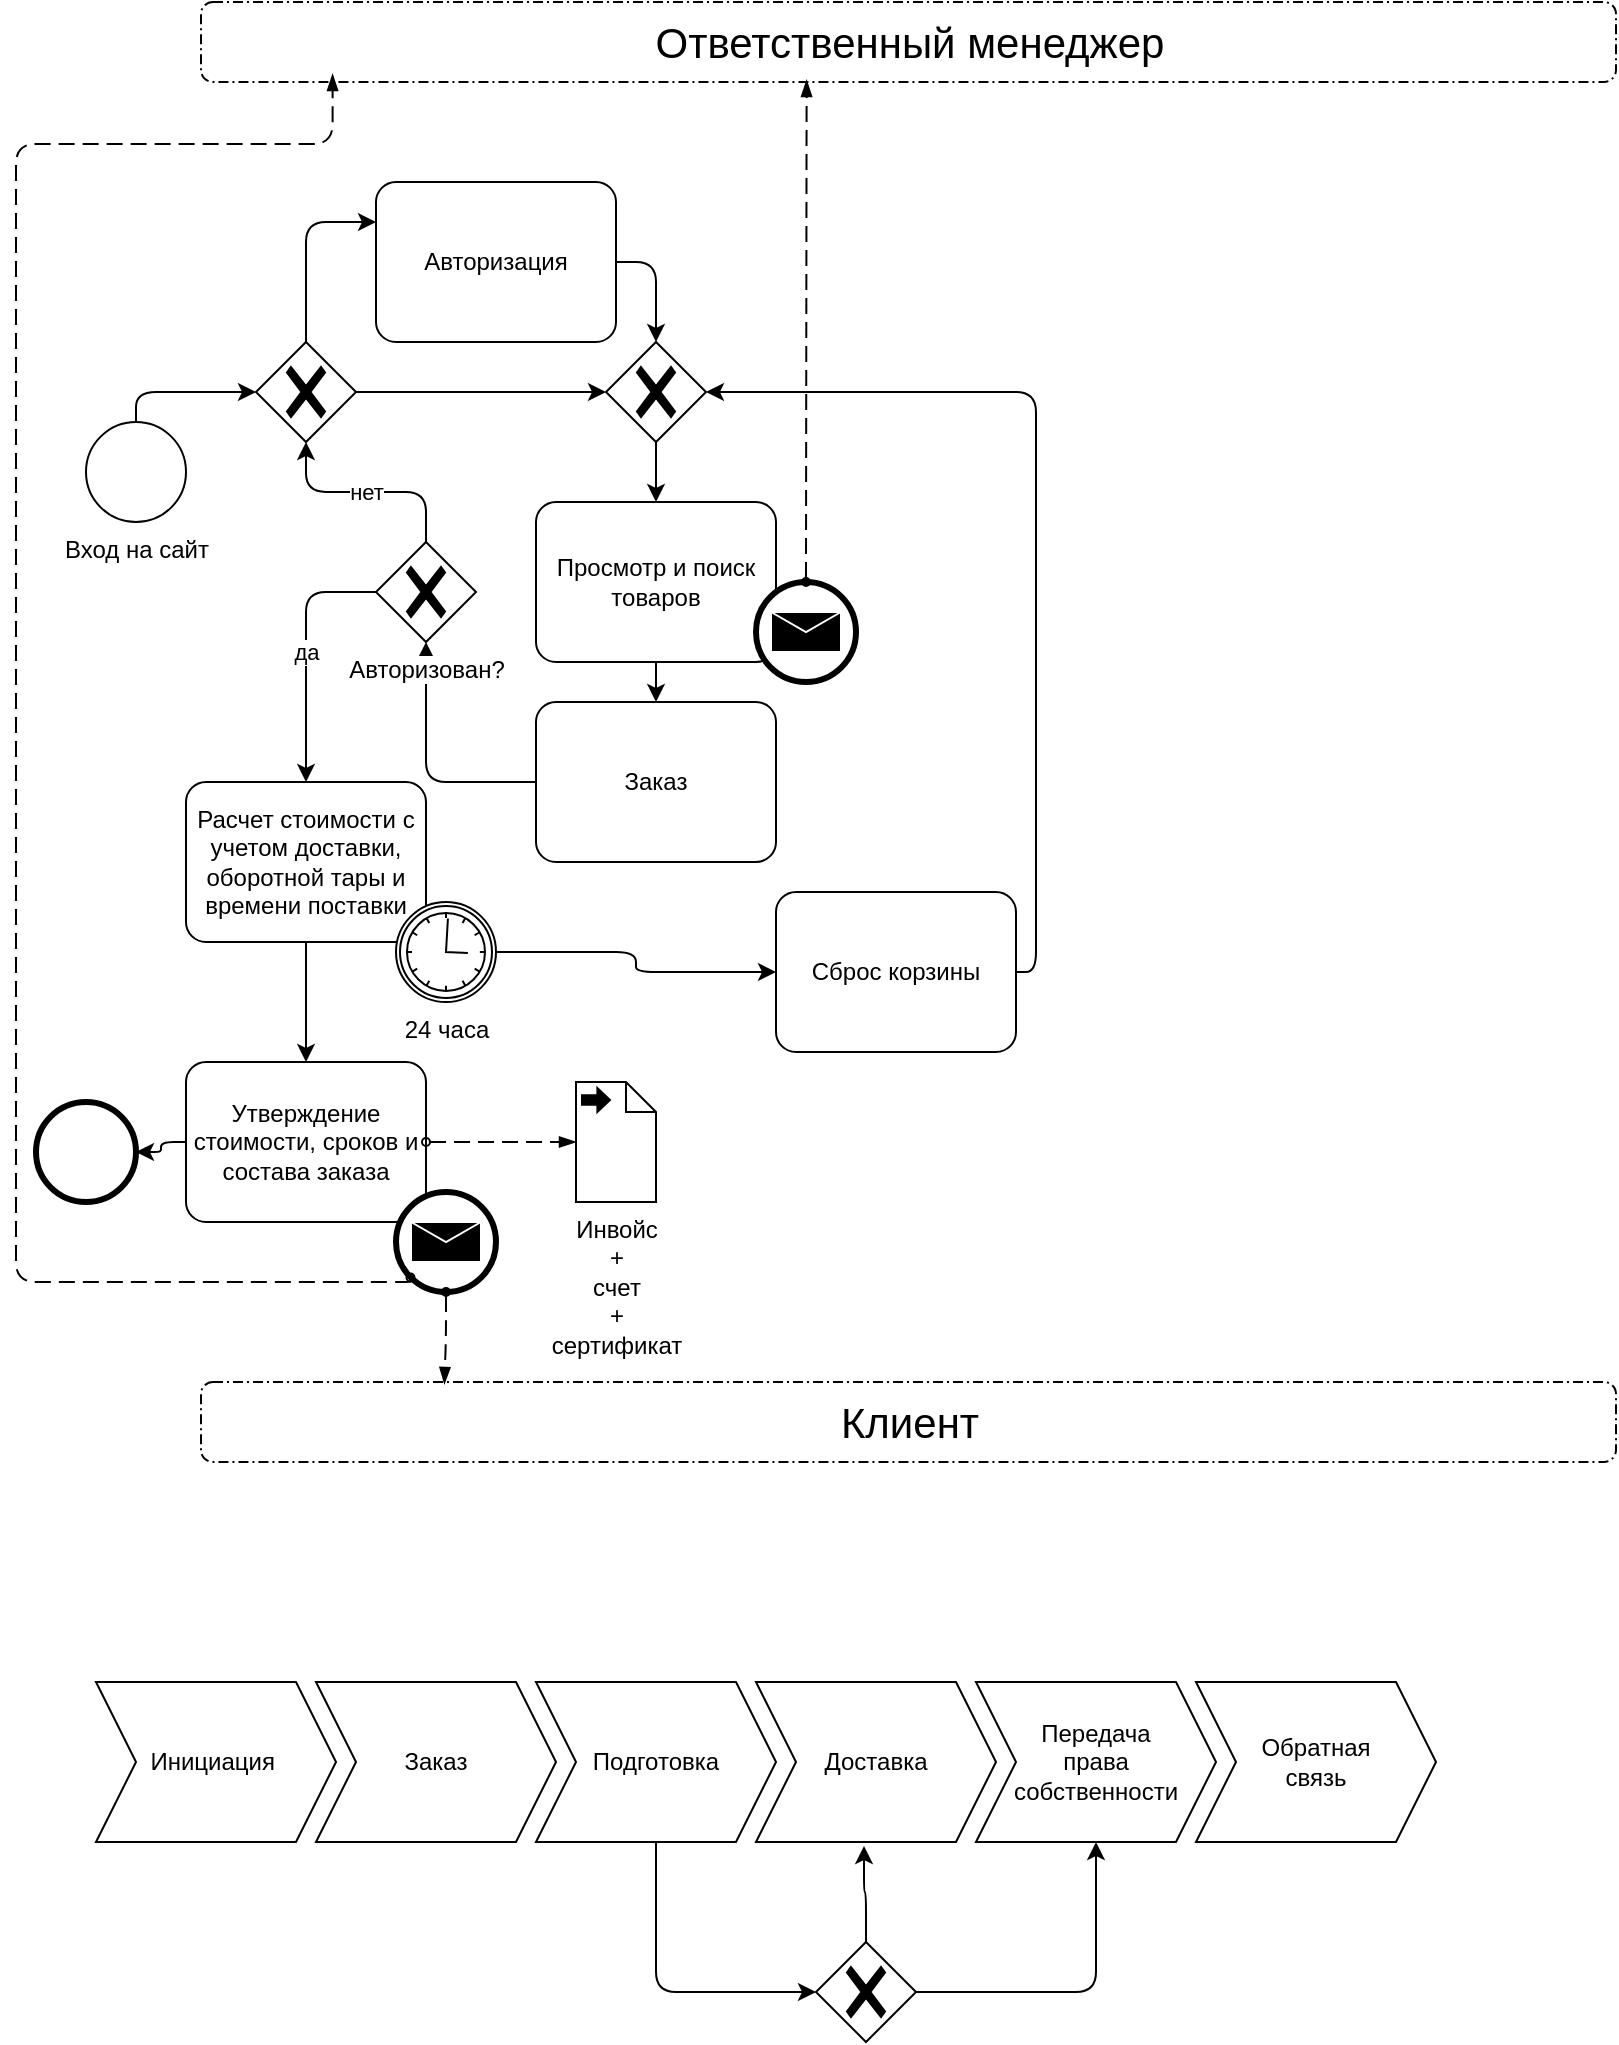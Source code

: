 <mxfile>
    <diagram id="julnkXLNfVQfhEehdrbs" name="Workflow">
        <mxGraphModel dx="1423" dy="529" grid="1" gridSize="10" guides="1" tooltips="1" connect="1" arrows="1" fold="1" page="1" pageScale="1" pageWidth="850" pageHeight="1100" math="0" shadow="0">
            <root>
                <mxCell id="0"/>
                <mxCell id="1" parent="0"/>
                <mxCell id="5" style="edgeStyle=orthogonalEdgeStyle;html=1;exitX=0.5;exitY=0;exitDx=0;exitDy=0;entryX=0;entryY=0.5;entryDx=0;entryDy=0;entryPerimeter=0;exitPerimeter=0;" parent="1" source="54" target="24" edge="1">
                    <mxGeometry relative="1" as="geometry">
                        <mxPoint x="40" y="220" as="sourcePoint"/>
                        <mxPoint x="190" y="100" as="targetPoint"/>
                    </mxGeometry>
                </mxCell>
                <mxCell id="7" value="Авторизация" style="points=[[0.25,0,0],[0.5,0,0],[0.75,0,0],[1,0.25,0],[1,0.5,0],[1,0.75,0],[0.75,1,0],[0.5,1,0],[0.25,1,0],[0,0.75,0],[0,0.5,0],[0,0.25,0]];shape=mxgraph.bpmn.task;whiteSpace=wrap;rectStyle=rounded;size=10;html=1;container=1;expand=0;collapsible=0;taskMarker=abstract;" parent="1" vertex="1">
                    <mxGeometry x="140" y="100" width="120" height="80" as="geometry"/>
                </mxCell>
                <mxCell id="18" style="edgeStyle=orthogonalEdgeStyle;html=1;exitX=0.5;exitY=1;exitDx=0;exitDy=0;exitPerimeter=0;" parent="1" source="10" target="13" edge="1">
                    <mxGeometry relative="1" as="geometry"/>
                </mxCell>
                <mxCell id="10" value="Просмотр и поиск товаров" style="points=[[0.25,0,0],[0.5,0,0],[0.75,0,0],[1,0.25,0],[1,0.5,0],[1,0.75,0],[0.75,1,0],[0.5,1,0],[0.25,1,0],[0,0.75,0],[0,0.5,0],[0,0.25,0]];shape=mxgraph.bpmn.task;whiteSpace=wrap;rectStyle=rounded;size=10;html=1;container=1;expand=0;collapsible=0;taskMarker=abstract;" parent="1" vertex="1">
                    <mxGeometry x="220" y="260" width="120" height="80" as="geometry"/>
                </mxCell>
                <mxCell id="32" style="edgeStyle=orthogonalEdgeStyle;html=1;exitX=0;exitY=0.5;exitDx=0;exitDy=0;exitPerimeter=0;" parent="1" source="13" target="30" edge="1">
                    <mxGeometry relative="1" as="geometry"/>
                </mxCell>
                <mxCell id="13" value="Заказ" style="points=[[0.25,0,0],[0.5,0,0],[0.75,0,0],[1,0.25,0],[1,0.5,0],[1,0.75,0],[0.75,1,0],[0.5,1,0],[0.25,1,0],[0,0.75,0],[0,0.5,0],[0,0.25,0]];shape=mxgraph.bpmn.task;whiteSpace=wrap;rectStyle=rounded;size=10;html=1;container=1;expand=0;collapsible=0;taskMarker=abstract;" parent="1" vertex="1">
                    <mxGeometry x="220" y="360" width="120" height="80" as="geometry"/>
                </mxCell>
                <mxCell id="37" style="edgeStyle=orthogonalEdgeStyle;html=1;exitX=0.5;exitY=1;exitDx=0;exitDy=0;exitPerimeter=0;" parent="1" source="22" target="35" edge="1">
                    <mxGeometry relative="1" as="geometry"/>
                </mxCell>
                <mxCell id="24" value="" style="points=[[0.25,0.25,0],[0.5,0,0],[0.75,0.25,0],[1,0.5,0],[0.75,0.75,0],[0.5,1,0],[0.25,0.75,0],[0,0.5,0]];shape=mxgraph.bpmn.gateway2;html=1;verticalLabelPosition=bottom;labelBackgroundColor=#ffffff;verticalAlign=top;align=center;perimeter=rhombusPerimeter;outlineConnect=0;outline=none;symbol=none;gwType=exclusive;" parent="1" vertex="1">
                    <mxGeometry x="80" y="180" width="50" height="50" as="geometry"/>
                </mxCell>
                <mxCell id="26" value="" style="edgeStyle=orthogonalEdgeStyle;html=1;" parent="1" source="24" target="25" edge="1">
                    <mxGeometry relative="1" as="geometry">
                        <mxPoint x="255" y="100" as="sourcePoint"/>
                        <mxPoint x="360" y="130" as="targetPoint"/>
                    </mxGeometry>
                </mxCell>
                <mxCell id="29" style="edgeStyle=orthogonalEdgeStyle;html=1;exitX=0.5;exitY=1;exitDx=0;exitDy=0;exitPerimeter=0;" parent="1" source="25" target="10" edge="1">
                    <mxGeometry relative="1" as="geometry"/>
                </mxCell>
                <mxCell id="25" value="" style="points=[[0.25,0.25,0],[0.5,0,0],[0.75,0.25,0],[1,0.5,0],[0.75,0.75,0],[0.5,1,0],[0.25,0.75,0],[0,0.5,0]];shape=mxgraph.bpmn.gateway2;html=1;verticalLabelPosition=bottom;labelBackgroundColor=#ffffff;verticalAlign=top;align=center;perimeter=rhombusPerimeter;outlineConnect=0;outline=none;symbol=none;gwType=exclusive;" parent="1" vertex="1">
                    <mxGeometry x="255" y="180" width="50" height="50" as="geometry"/>
                </mxCell>
                <mxCell id="27" style="edgeStyle=orthogonalEdgeStyle;html=1;exitX=0.5;exitY=0;exitDx=0;exitDy=0;exitPerimeter=0;entryX=0;entryY=0.25;entryDx=0;entryDy=0;entryPerimeter=0;" parent="1" source="24" target="7" edge="1">
                    <mxGeometry relative="1" as="geometry"/>
                </mxCell>
                <mxCell id="28" style="edgeStyle=orthogonalEdgeStyle;html=1;exitX=1;exitY=0.5;exitDx=0;exitDy=0;exitPerimeter=0;entryX=0.5;entryY=0;entryDx=0;entryDy=0;entryPerimeter=0;" parent="1" source="7" target="25" edge="1">
                    <mxGeometry relative="1" as="geometry">
                        <Array as="points">
                            <mxPoint x="280" y="140"/>
                        </Array>
                    </mxGeometry>
                </mxCell>
                <mxCell id="33" value="да" style="edgeStyle=orthogonalEdgeStyle;html=1;exitX=0;exitY=0.5;exitDx=0;exitDy=0;exitPerimeter=0;" parent="1" source="30" target="22" edge="1">
                    <mxGeometry relative="1" as="geometry"/>
                </mxCell>
                <mxCell id="30" value="Авторизован?" style="points=[[0.25,0.25,0],[0.5,0,0],[0.75,0.25,0],[1,0.5,0],[0.75,0.75,0],[0.5,1,0],[0.25,0.75,0],[0,0.5,0]];shape=mxgraph.bpmn.gateway2;html=1;verticalLabelPosition=bottom;labelBackgroundColor=#ffffff;verticalAlign=top;align=center;perimeter=rhombusPerimeter;outlineConnect=0;outline=none;symbol=none;gwType=exclusive;" parent="1" vertex="1">
                    <mxGeometry x="140" y="280" width="50" height="50" as="geometry"/>
                </mxCell>
                <mxCell id="31" value="нет" style="edgeStyle=orthogonalEdgeStyle;html=1;exitX=0.5;exitY=0;exitDx=0;exitDy=0;exitPerimeter=0;entryX=0.5;entryY=1;entryDx=0;entryDy=0;entryPerimeter=0;" parent="1" source="30" target="24" edge="1">
                    <mxGeometry relative="1" as="geometry"/>
                </mxCell>
                <mxCell id="38" value="Сброс корзины" style="points=[[0.25,0,0],[0.5,0,0],[0.75,0,0],[1,0.25,0],[1,0.5,0],[1,0.75,0],[0.75,1,0],[0.5,1,0],[0.25,1,0],[0,0.75,0],[0,0.5,0],[0,0.25,0]];shape=mxgraph.bpmn.task;whiteSpace=wrap;rectStyle=rounded;size=10;html=1;container=1;expand=0;collapsible=0;taskMarker=abstract;" parent="1" vertex="1">
                    <mxGeometry x="340" y="455" width="120" height="80" as="geometry"/>
                </mxCell>
                <mxCell id="41" value="" style="group" parent="1" vertex="1" connectable="0">
                    <mxGeometry x="45" y="540" width="155" height="115" as="geometry"/>
                </mxCell>
                <mxCell id="35" value="Утверждение стоимости, сроков и состава заказа" style="points=[[0.25,0,0],[0.5,0,0],[0.75,0,0],[1,0.25,0],[1,0.5,0],[1,0.75,0],[0.75,1,0],[0.5,1,0],[0.25,1,0],[0,0.75,0],[0,0.5,0],[0,0.25,0]];shape=mxgraph.bpmn.task;whiteSpace=wrap;rectStyle=rounded;size=10;html=1;container=1;expand=0;collapsible=0;taskMarker=abstract;" parent="41" vertex="1">
                    <mxGeometry width="120" height="80" as="geometry"/>
                </mxCell>
                <mxCell id="34" value="" style="points=[[0.145,0.145,0],[0.5,0,0],[0.855,0.145,0],[1,0.5,0],[0.855,0.855,0],[0.5,1,0],[0.145,0.855,0],[0,0.5,0]];shape=mxgraph.bpmn.event;html=1;verticalLabelPosition=bottom;labelBackgroundColor=#ffffff;verticalAlign=top;align=center;perimeter=ellipsePerimeter;outlineConnect=0;aspect=fixed;outline=end;symbol=message;" parent="41" vertex="1">
                    <mxGeometry x="105" y="65" width="50" height="50" as="geometry"/>
                </mxCell>
                <mxCell id="42" value="" style="group" parent="1" vertex="1" connectable="0">
                    <mxGeometry x="45" y="400" width="155" height="110" as="geometry"/>
                </mxCell>
                <mxCell id="22" value="Расчет стоимости с учетом доставки, оборотной тары и времени поставки" style="points=[[0.25,0,0],[0.5,0,0],[0.75,0,0],[1,0.25,0],[1,0.5,0],[1,0.75,0],[0.75,1,0],[0.5,1,0],[0.25,1,0],[0,0.75,0],[0,0.5,0],[0,0.25,0]];shape=mxgraph.bpmn.task;whiteSpace=wrap;rectStyle=rounded;size=10;html=1;container=1;expand=0;collapsible=0;taskMarker=abstract;" parent="42" vertex="1">
                    <mxGeometry width="120" height="80" as="geometry"/>
                </mxCell>
                <mxCell id="36" value="24 часа" style="points=[[0.145,0.145,0],[0.5,0,0],[0.855,0.145,0],[1,0.5,0],[0.855,0.855,0],[0.5,1,0],[0.145,0.855,0],[0,0.5,0]];shape=mxgraph.bpmn.event;html=1;verticalLabelPosition=bottom;labelBackgroundColor=#ffffff;verticalAlign=top;align=center;perimeter=ellipsePerimeter;outlineConnect=0;aspect=fixed;outline=catching;symbol=timer;" parent="42" vertex="1">
                    <mxGeometry x="105" y="60" width="50" height="50" as="geometry"/>
                </mxCell>
                <mxCell id="44" value="Инвойс&lt;br&gt;+&lt;br&gt;счет&lt;br&gt;+&lt;br&gt;сертификат" style="shape=mxgraph.bpmn.data;labelPosition=center;verticalLabelPosition=bottom;align=center;verticalAlign=top;size=15;html=1;bpmnTransferType=output;" parent="1" vertex="1">
                    <mxGeometry x="240" y="550" width="40" height="60" as="geometry"/>
                </mxCell>
                <mxCell id="45" value="Клиент" style="points=[[0.25,0,0],[0.5,0,0],[0.75,0,0],[1,0.25,0],[1,0.5,0],[1,0.75,0],[0.75,1,0],[0.5,1,0],[0.25,1,0],[0,0.75,0],[0,0.5,0],[0,0.25,0]];rounded=1;dashed=1;dashPattern=5 2 1 2;labelPosition=center;verticalLabelPosition=middle;align=center;verticalAlign=middle;fontSize=21;html=1;whiteSpace=wrap;" parent="1" vertex="1">
                    <mxGeometry x="52.5" y="700" width="707.5" height="40" as="geometry"/>
                </mxCell>
                <mxCell id="46" value="" style="dashed=1;dashPattern=8 4;endArrow=blockThin;endFill=1;startArrow=oval;startFill=0;endSize=6;startSize=4;html=1;exitX=1;exitY=0.5;exitDx=0;exitDy=0;exitPerimeter=0;entryX=0;entryY=0.5;entryDx=0;entryDy=0;entryPerimeter=0;" parent="1" source="35" target="44" edge="1">
                    <mxGeometry width="160" relative="1" as="geometry">
                        <mxPoint x="340" y="400" as="sourcePoint"/>
                        <mxPoint x="500" y="400" as="targetPoint"/>
                    </mxGeometry>
                </mxCell>
                <mxCell id="40" value="" style="dashed=1;dashPattern=8 4;endArrow=blockThin;endFill=1;startArrow=oval;startFill=0;endSize=6;startSize=4;html=1;exitX=0.5;exitY=1;exitDx=0;exitDy=0;exitPerimeter=0;edgeStyle=orthogonalEdgeStyle;entryX=0.172;entryY=0.025;entryDx=0;entryDy=0;entryPerimeter=0;" parent="1" source="34" target="45" edge="1">
                    <mxGeometry width="160" relative="1" as="geometry">
                        <mxPoint x="340" y="400" as="sourcePoint"/>
                        <mxPoint x="210" y="670" as="targetPoint"/>
                    </mxGeometry>
                </mxCell>
                <mxCell id="47" value="Ответственный менеджер" style="points=[[0.25,0,0],[0.5,0,0],[0.75,0,0],[1,0.25,0],[1,0.5,0],[1,0.75,0],[0.75,1,0],[0.5,1,0],[0.25,1,0],[0,0.75,0],[0,0.5,0],[0,0.25,0]];rounded=1;dashed=1;dashPattern=5 2 1 2;labelPosition=center;verticalLabelPosition=middle;align=center;verticalAlign=middle;fontSize=21;html=1;whiteSpace=wrap;" parent="1" vertex="1">
                    <mxGeometry x="52.5" y="10" width="707.5" height="40" as="geometry"/>
                </mxCell>
                <mxCell id="48" value="" style="dashed=1;dashPattern=8 4;endArrow=blockThin;endFill=1;startArrow=oval;startFill=0;endSize=6;startSize=4;html=1;exitX=0.145;exitY=0.855;exitDx=0;exitDy=0;exitPerimeter=0;entryX=0.093;entryY=0.9;entryDx=0;entryDy=0;entryPerimeter=0;edgeStyle=orthogonalEdgeStyle;" parent="1" source="34" target="47" edge="1">
                    <mxGeometry width="160" relative="1" as="geometry">
                        <mxPoint x="340" y="400" as="sourcePoint"/>
                        <mxPoint x="500" y="400" as="targetPoint"/>
                        <Array as="points">
                            <mxPoint x="157" y="650"/>
                            <mxPoint x="-40" y="650"/>
                            <mxPoint x="-40" y="81"/>
                            <mxPoint x="118" y="81"/>
                        </Array>
                    </mxGeometry>
                </mxCell>
                <mxCell id="49" style="edgeStyle=orthogonalEdgeStyle;html=1;exitX=1;exitY=0.5;exitDx=0;exitDy=0;exitPerimeter=0;" parent="1" source="36" target="38" edge="1">
                    <mxGeometry relative="1" as="geometry"/>
                </mxCell>
                <mxCell id="51" style="edgeStyle=orthogonalEdgeStyle;html=1;exitX=1;exitY=0.5;exitDx=0;exitDy=0;exitPerimeter=0;entryX=1;entryY=0.5;entryDx=0;entryDy=0;entryPerimeter=0;" parent="1" source="38" target="25" edge="1">
                    <mxGeometry relative="1" as="geometry"/>
                </mxCell>
                <mxCell id="52" value="" style="points=[[0.145,0.145,0],[0.5,0,0],[0.855,0.145,0],[1,0.5,0],[0.855,0.855,0],[0.5,1,0],[0.145,0.855,0],[0,0.5,0]];shape=mxgraph.bpmn.event;html=1;verticalLabelPosition=bottom;labelBackgroundColor=#ffffff;verticalAlign=top;align=center;perimeter=ellipsePerimeter;outlineConnect=0;aspect=fixed;outline=end;symbol=message;" parent="1" vertex="1">
                    <mxGeometry x="330" y="300" width="50" height="50" as="geometry"/>
                </mxCell>
                <mxCell id="53" value="" style="dashed=1;dashPattern=8 4;endArrow=blockThin;endFill=1;startArrow=oval;startFill=0;endSize=6;startSize=4;html=1;exitX=0.5;exitY=0;exitDx=0;exitDy=0;exitPerimeter=0;entryX=0.428;entryY=0.975;entryDx=0;entryDy=0;entryPerimeter=0;" parent="1" source="52" target="47" edge="1">
                    <mxGeometry width="160" relative="1" as="geometry">
                        <mxPoint x="340" y="400" as="sourcePoint"/>
                        <mxPoint x="500" y="400" as="targetPoint"/>
                    </mxGeometry>
                </mxCell>
                <mxCell id="54" value="Вход на сайт" style="points=[[0.145,0.145,0],[0.5,0,0],[0.855,0.145,0],[1,0.5,0],[0.855,0.855,0],[0.5,1,0],[0.145,0.855,0],[0,0.5,0]];shape=mxgraph.bpmn.event;html=1;verticalLabelPosition=bottom;labelBackgroundColor=#ffffff;verticalAlign=top;align=center;perimeter=ellipsePerimeter;outlineConnect=0;aspect=fixed;outline=standard;symbol=general;" parent="1" vertex="1">
                    <mxGeometry x="-5" y="220" width="50" height="50" as="geometry"/>
                </mxCell>
                <mxCell id="55" value="" style="points=[[0.145,0.145,0],[0.5,0,0],[0.855,0.145,0],[1,0.5,0],[0.855,0.855,0],[0.5,1,0],[0.145,0.855,0],[0,0.5,0]];shape=mxgraph.bpmn.event;html=1;verticalLabelPosition=bottom;labelBackgroundColor=#ffffff;verticalAlign=top;align=center;perimeter=ellipsePerimeter;outlineConnect=0;aspect=fixed;outline=end;symbol=terminate2;" parent="1" vertex="1">
                    <mxGeometry x="-30" y="560" width="50" height="50" as="geometry"/>
                </mxCell>
                <mxCell id="56" style="edgeStyle=orthogonalEdgeStyle;html=1;exitX=0;exitY=0.5;exitDx=0;exitDy=0;exitPerimeter=0;entryX=1;entryY=0.5;entryDx=0;entryDy=0;entryPerimeter=0;" parent="1" source="35" target="55" edge="1">
                    <mxGeometry relative="1" as="geometry"/>
                </mxCell>
                <mxCell id="57" value="Инициация&amp;nbsp;" style="shape=step;perimeter=stepPerimeter;whiteSpace=wrap;html=1;fixedSize=1;" parent="1" vertex="1">
                    <mxGeometry y="850" width="120" height="80" as="geometry"/>
                </mxCell>
                <mxCell id="58" value="Подготовка" style="shape=step;perimeter=stepPerimeter;whiteSpace=wrap;html=1;fixedSize=1;" parent="1" vertex="1">
                    <mxGeometry x="220" y="850" width="120" height="80" as="geometry"/>
                </mxCell>
                <mxCell id="59" value="Доставка" style="shape=step;perimeter=stepPerimeter;whiteSpace=wrap;html=1;fixedSize=1;" parent="1" vertex="1">
                    <mxGeometry x="330" y="850" width="120" height="80" as="geometry"/>
                </mxCell>
                <mxCell id="61" value="Передача&lt;br&gt;права&lt;br&gt;собственности" style="shape=step;perimeter=stepPerimeter;whiteSpace=wrap;html=1;fixedSize=1;" parent="1" vertex="1">
                    <mxGeometry x="440" y="850" width="120" height="80" as="geometry"/>
                </mxCell>
                <mxCell id="62" value="Обратная&lt;br&gt;связь" style="shape=step;perimeter=stepPerimeter;whiteSpace=wrap;html=1;fixedSize=1;" parent="1" vertex="1">
                    <mxGeometry x="550" y="850" width="120" height="80" as="geometry"/>
                </mxCell>
                <mxCell id="67" style="edgeStyle=orthogonalEdgeStyle;html=1;exitX=1;exitY=0.5;exitDx=0;exitDy=0;exitPerimeter=0;entryX=0.5;entryY=1;entryDx=0;entryDy=0;" parent="1" source="64" target="61" edge="1">
                    <mxGeometry relative="1" as="geometry"/>
                </mxCell>
                <mxCell id="64" value="" style="points=[[0.25,0.25,0],[0.5,0,0],[0.75,0.25,0],[1,0.5,0],[0.75,0.75,0],[0.5,1,0],[0.25,0.75,0],[0,0.5,0]];shape=mxgraph.bpmn.gateway2;html=1;verticalLabelPosition=bottom;labelBackgroundColor=#ffffff;verticalAlign=top;align=center;perimeter=rhombusPerimeter;outlineConnect=0;outline=none;symbol=none;gwType=exclusive;" parent="1" vertex="1">
                    <mxGeometry x="360" y="980" width="50" height="50" as="geometry"/>
                </mxCell>
                <mxCell id="65" style="edgeStyle=orthogonalEdgeStyle;html=1;exitX=0.5;exitY=1;exitDx=0;exitDy=0;entryX=0;entryY=0.5;entryDx=0;entryDy=0;entryPerimeter=0;" parent="1" source="58" target="64" edge="1">
                    <mxGeometry relative="1" as="geometry"/>
                </mxCell>
                <mxCell id="66" style="edgeStyle=orthogonalEdgeStyle;html=1;exitX=0.5;exitY=0;exitDx=0;exitDy=0;exitPerimeter=0;entryX=0.45;entryY=1.025;entryDx=0;entryDy=0;entryPerimeter=0;" parent="1" source="64" target="59" edge="1">
                    <mxGeometry relative="1" as="geometry"/>
                </mxCell>
                <mxCell id="68" value="Заказ" style="shape=step;perimeter=stepPerimeter;whiteSpace=wrap;html=1;fixedSize=1;" parent="1" vertex="1">
                    <mxGeometry x="110" y="850" width="120" height="80" as="geometry"/>
                </mxCell>
            </root>
        </mxGraphModel>
    </diagram>
    <diagram id="53X_0tdWGGpCoufV0ESE" name="Авторизация">
        <mxGraphModel dx="1692" dy="1766" grid="1" gridSize="10" guides="1" tooltips="1" connect="1" arrows="1" fold="1" page="1" pageScale="1" pageWidth="850" pageHeight="1100" math="0" shadow="0">
            <root>
                <mxCell id="0"/>
                <mxCell id="1" parent="0"/>
                <mxCell id="5mN78QiqUkOlibD-R0gr-20" style="edgeStyle=orthogonalEdgeStyle;html=1;exitX=1;exitY=0.5;exitDx=0;exitDy=0;exitPerimeter=0;" parent="1" source="5mN78QiqUkOlibD-R0gr-1" target="5mN78QiqUkOlibD-R0gr-2" edge="1">
                    <mxGeometry relative="1" as="geometry"/>
                </mxCell>
                <mxCell id="5mN78QiqUkOlibD-R0gr-1" value="" style="points=[[0.145,0.145,0],[0.5,0,0],[0.855,0.145,0],[1,0.5,0],[0.855,0.855,0],[0.5,1,0],[0.145,0.855,0],[0,0.5,0]];shape=mxgraph.bpmn.event;html=1;verticalLabelPosition=bottom;labelBackgroundColor=#ffffff;verticalAlign=top;align=center;perimeter=ellipsePerimeter;outlineConnect=0;aspect=fixed;outline=standard;symbol=general;" parent="1" vertex="1">
                    <mxGeometry x="10" y="130" width="50" height="50" as="geometry"/>
                </mxCell>
                <mxCell id="5mN78QiqUkOlibD-R0gr-21" style="edgeStyle=orthogonalEdgeStyle;html=1;exitX=1;exitY=0.5;exitDx=0;exitDy=0;exitPerimeter=0;entryX=0.5;entryY=0;entryDx=0;entryDy=0;entryPerimeter=0;" parent="1" source="5mN78QiqUkOlibD-R0gr-2" target="5mN78QiqUkOlibD-R0gr-3" edge="1">
                    <mxGeometry relative="1" as="geometry"/>
                </mxCell>
                <mxCell id="5mN78QiqUkOlibD-R0gr-2" value="Проверка куки на наличие логина и пароля" style="points=[[0.25,0,0],[0.5,0,0],[0.75,0,0],[1,0.25,0],[1,0.5,0],[1,0.75,0],[0.75,1,0],[0.5,1,0],[0.25,1,0],[0,0.75,0],[0,0.5,0],[0,0.25,0]];shape=mxgraph.bpmn.task;whiteSpace=wrap;rectStyle=rounded;size=10;html=1;container=1;expand=0;collapsible=0;taskMarker=abstract;" parent="1" vertex="1">
                    <mxGeometry x="90" y="115" width="120" height="80" as="geometry"/>
                </mxCell>
                <mxCell id="5mN78QiqUkOlibD-R0gr-8" value="да" style="edgeStyle=orthogonalEdgeStyle;html=1;exitX=0.5;exitY=1;exitDx=0;exitDy=0;exitPerimeter=0;" parent="1" source="5mN78QiqUkOlibD-R0gr-3" target="5mN78QiqUkOlibD-R0gr-28" edge="1">
                    <mxGeometry relative="1" as="geometry"/>
                </mxCell>
                <mxCell id="5mN78QiqUkOlibD-R0gr-3" value="Куки есть?" style="points=[[0.25,0.25,0],[0.5,0,0],[0.75,0.25,0],[1,0.5,0],[0.75,0.75,0],[0.5,1,0],[0.25,0.75,0],[0,0.5,0]];shape=mxgraph.bpmn.gateway2;html=1;verticalLabelPosition=bottom;labelBackgroundColor=#ffffff;verticalAlign=top;align=center;perimeter=rhombusPerimeter;outlineConnect=0;outline=none;symbol=none;gwType=exclusive;" parent="1" vertex="1">
                    <mxGeometry x="360" y="130" width="50" height="50" as="geometry"/>
                </mxCell>
                <mxCell id="5mN78QiqUkOlibD-R0gr-4" value="Вывести экран для ввода логина и пароля" style="points=[[0.25,0,0],[0.5,0,0],[0.75,0,0],[1,0.25,0],[1,0.5,0],[1,0.75,0],[0.75,1,0],[0.5,1,0],[0.25,1,0],[0,0.75,0],[0,0.5,0],[0,0.25,0]];shape=mxgraph.bpmn.task;whiteSpace=wrap;rectStyle=rounded;size=10;html=1;container=1;expand=0;collapsible=0;taskMarker=abstract;" parent="1" vertex="1">
                    <mxGeometry x="480" y="115" width="120" height="80" as="geometry"/>
                </mxCell>
                <mxCell id="5mN78QiqUkOlibD-R0gr-5" value="нет" style="edgeStyle=orthogonalEdgeStyle;html=1;exitX=1;exitY=0.5;exitDx=0;exitDy=0;exitPerimeter=0;entryX=0;entryY=0.5;entryDx=0;entryDy=0;entryPerimeter=0;" parent="1" source="5mN78QiqUkOlibD-R0gr-3" target="5mN78QiqUkOlibD-R0gr-4" edge="1">
                    <mxGeometry relative="1" as="geometry"/>
                </mxCell>
                <mxCell id="5mN78QiqUkOlibD-R0gr-7" value="Пробуем авторизовать с логином и паролем из куки" style="points=[[0.25,0,0],[0.5,0,0],[0.75,0,0],[1,0.25,0],[1,0.5,0],[1,0.75,0],[0.75,1,0],[0.5,1,0],[0.25,1,0],[0,0.75,0],[0,0.5,0],[0,0.25,0]];shape=mxgraph.bpmn.task;whiteSpace=wrap;rectStyle=rounded;size=10;html=1;container=1;expand=0;collapsible=0;taskMarker=abstract;" parent="1" vertex="1">
                    <mxGeometry x="325" y="240" width="120" height="80" as="geometry"/>
                </mxCell>
                <mxCell id="5mN78QiqUkOlibD-R0gr-13" value="нет" style="edgeStyle=orthogonalEdgeStyle;html=1;exitX=0.5;exitY=1;exitDx=0;exitDy=0;exitPerimeter=0;" parent="1" source="5mN78QiqUkOlibD-R0gr-9" target="5mN78QiqUkOlibD-R0gr-12" edge="1">
                    <mxGeometry relative="1" as="geometry"/>
                </mxCell>
                <mxCell id="5mN78QiqUkOlibD-R0gr-9" value="Авторизация удачна?" style="points=[[0.25,0.25,0],[0.5,0,0],[0.75,0.25,0],[1,0.5,0],[0.75,0.75,0],[0.5,1,0],[0.25,0.75,0],[0,0.5,0]];shape=mxgraph.bpmn.gateway2;html=1;verticalLabelPosition=bottom;labelBackgroundColor=#ffffff;verticalAlign=top;align=center;perimeter=rhombusPerimeter;outlineConnect=0;outline=none;symbol=none;gwType=exclusive;" parent="1" vertex="1">
                    <mxGeometry x="360" y="470" width="50" height="50" as="geometry"/>
                </mxCell>
                <mxCell id="5mN78QiqUkOlibD-R0gr-10" value="да" style="edgeStyle=orthogonalEdgeStyle;html=1;exitX=0.5;exitY=1;exitDx=0;exitDy=0;exitPerimeter=0;entryX=0.5;entryY=0;entryDx=0;entryDy=0;entryPerimeter=0;" parent="1" source="5mN78QiqUkOlibD-R0gr-14" target="5mN78QiqUkOlibD-R0gr-9" edge="1">
                    <mxGeometry relative="1" as="geometry"/>
                </mxCell>
                <mxCell id="5mN78QiqUkOlibD-R0gr-15" value="" style="edgeStyle=orthogonalEdgeStyle;html=1;exitX=0.5;exitY=1;exitDx=0;exitDy=0;exitPerimeter=0;entryX=0.5;entryY=0;entryDx=0;entryDy=0;entryPerimeter=0;" parent="1" source="5mN78QiqUkOlibD-R0gr-7" target="5mN78QiqUkOlibD-R0gr-14" edge="1">
                    <mxGeometry relative="1" as="geometry">
                        <mxPoint x="385" y="320" as="sourcePoint"/>
                        <mxPoint x="385" y="430" as="targetPoint"/>
                    </mxGeometry>
                </mxCell>
                <mxCell id="5mN78QiqUkOlibD-R0gr-14" value="Сервер доступен&lt;br&gt;и исправен?" style="points=[[0.25,0.25,0],[0.5,0,0],[0.75,0.25,0],[1,0.5,0],[0.75,0.75,0],[0.5,1,0],[0.25,0.75,0],[0,0.5,0]];shape=mxgraph.bpmn.gateway2;html=1;verticalLabelPosition=bottom;labelBackgroundColor=#ffffff;verticalAlign=top;align=center;perimeter=rhombusPerimeter;outlineConnect=0;outline=none;symbol=none;gwType=exclusive;" parent="1" vertex="1">
                    <mxGeometry x="360" y="340" width="50" height="50" as="geometry"/>
                </mxCell>
                <mxCell id="5mN78QiqUkOlibD-R0gr-16" value="" style="points=[[0.145,0.145,0],[0.5,0,0],[0.855,0.145,0],[1,0.5,0],[0.855,0.855,0],[0.5,1,0],[0.145,0.855,0],[0,0.5,0]];shape=mxgraph.bpmn.event;html=1;verticalLabelPosition=bottom;labelBackgroundColor=#ffffff;verticalAlign=top;align=center;perimeter=ellipsePerimeter;outlineConnect=0;aspect=fixed;outline=end;symbol=terminate2;" parent="1" vertex="1">
                    <mxGeometry x="700" y="485" width="50" height="50" as="geometry"/>
                </mxCell>
                <mxCell id="5mN78QiqUkOlibD-R0gr-17" value="" style="edgeStyle=orthogonalEdgeStyle;html=1;exitX=1;exitY=0.5;exitDx=0;exitDy=0;exitPerimeter=0;entryX=0;entryY=0.5;entryDx=0;entryDy=0;entryPerimeter=0;" parent="1" source="5mN78QiqUkOlibD-R0gr-30" target="5mN78QiqUkOlibD-R0gr-16" edge="1">
                    <mxGeometry relative="1" as="geometry"/>
                </mxCell>
                <mxCell id="5mN78QiqUkOlibD-R0gr-18" value="" style="points=[[0.145,0.145,0],[0.5,0,0],[0.855,0.145,0],[1,0.5,0],[0.855,0.855,0],[0.5,1,0],[0.145,0.855,0],[0,0.5,0]];shape=mxgraph.bpmn.event;html=1;verticalLabelPosition=bottom;labelBackgroundColor=#ffffff;verticalAlign=top;align=center;perimeter=ellipsePerimeter;outlineConnect=0;aspect=fixed;outline=end;symbol=terminate;" parent="1" vertex="1">
                    <mxGeometry x="470" y="340" width="50" height="50" as="geometry"/>
                </mxCell>
                <mxCell id="5mN78QiqUkOlibD-R0gr-19" value="нет" style="edgeStyle=orthogonalEdgeStyle;html=1;exitX=1;exitY=0.5;exitDx=0;exitDy=0;exitPerimeter=0;entryX=0;entryY=0.5;entryDx=0;entryDy=0;entryPerimeter=0;" parent="1" source="5mN78QiqUkOlibD-R0gr-14" target="5mN78QiqUkOlibD-R0gr-18" edge="1">
                    <mxGeometry relative="1" as="geometry"/>
                </mxCell>
                <mxCell id="5mN78QiqUkOlibD-R0gr-22" value="" style="points=[[0.25,0.25,0],[0.5,0,0],[0.75,0.25,0],[1,0.5,0],[0.75,0.75,0],[0.5,1,0],[0.25,0.75,0],[0,0.5,0]];shape=mxgraph.bpmn.gateway2;html=1;verticalLabelPosition=bottom;labelBackgroundColor=#ffffff;verticalAlign=top;align=center;perimeter=rhombusPerimeter;outlineConnect=0;outline=none;symbol=none;gwType=exclusive;" parent="1" vertex="1">
                    <mxGeometry x="635" y="130" width="50" height="50" as="geometry"/>
                </mxCell>
                <mxCell id="5mN78QiqUkOlibD-R0gr-23" style="edgeStyle=orthogonalEdgeStyle;html=1;exitX=1;exitY=0.5;exitDx=0;exitDy=0;exitPerimeter=0;entryX=0;entryY=0.5;entryDx=0;entryDy=0;entryPerimeter=0;" parent="1" source="5mN78QiqUkOlibD-R0gr-4" target="5mN78QiqUkOlibD-R0gr-22" edge="1">
                    <mxGeometry relative="1" as="geometry"/>
                </mxCell>
                <mxCell id="5mN78QiqUkOlibD-R0gr-24" value="Записываем логин и пароль в куки" style="points=[[0.25,0,0],[0.5,0,0],[0.75,0,0],[1,0.25,0],[1,0.5,0],[1,0.75,0],[0.75,1,0],[0.5,1,0],[0.25,1,0],[0,0.75,0],[0,0.5,0],[0,0.25,0]];shape=mxgraph.bpmn.task;whiteSpace=wrap;rectStyle=rounded;size=10;html=1;container=1;expand=0;collapsible=0;taskMarker=abstract;" parent="1" vertex="1">
                    <mxGeometry x="600" y="240" width="120" height="80" as="geometry"/>
                </mxCell>
                <mxCell id="5mN78QiqUkOlibD-R0gr-25" value="попытка авторизоваться" style="edgeStyle=orthogonalEdgeStyle;html=1;entryX=0.5;entryY=0;entryDx=0;entryDy=0;entryPerimeter=0;exitX=0.5;exitY=1;exitDx=0;exitDy=0;exitPerimeter=0;" parent="1" source="5mN78QiqUkOlibD-R0gr-22" target="5mN78QiqUkOlibD-R0gr-41" edge="1">
                    <mxGeometry x="-0.789" y="10" relative="1" as="geometry">
                        <mxPoint x="600" y="80" as="sourcePoint"/>
                        <mxPoint as="offset"/>
                    </mxGeometry>
                </mxCell>
                <mxCell id="5mN78QiqUkOlibD-R0gr-26" style="edgeStyle=orthogonalEdgeStyle;html=1;exitX=0;exitY=0.5;exitDx=0;exitDy=0;exitPerimeter=0;entryX=1;entryY=0.5;entryDx=0;entryDy=0;entryPerimeter=0;" parent="1" source="5mN78QiqUkOlibD-R0gr-28" target="5mN78QiqUkOlibD-R0gr-7" edge="1">
                    <mxGeometry relative="1" as="geometry"/>
                </mxCell>
                <mxCell id="5mN78QiqUkOlibD-R0gr-27" style="edgeStyle=orthogonalEdgeStyle;html=1;exitX=0;exitY=0.5;exitDx=0;exitDy=0;exitPerimeter=0;entryX=0;entryY=0.5;entryDx=0;entryDy=0;entryPerimeter=0;" parent="1" source="5mN78QiqUkOlibD-R0gr-12" target="5mN78QiqUkOlibD-R0gr-3" edge="1">
                    <mxGeometry relative="1" as="geometry"/>
                </mxCell>
                <mxCell id="5mN78QiqUkOlibD-R0gr-29" value="" style="edgeStyle=orthogonalEdgeStyle;html=1;exitX=0;exitY=0.5;exitDx=0;exitDy=0;exitPerimeter=0;entryX=1;entryY=0.5;entryDx=0;entryDy=0;entryPerimeter=0;" parent="1" source="5mN78QiqUkOlibD-R0gr-24" target="5mN78QiqUkOlibD-R0gr-28" edge="1">
                    <mxGeometry relative="1" as="geometry">
                        <mxPoint x="600" y="280" as="sourcePoint"/>
                        <mxPoint x="445" y="280" as="targetPoint"/>
                    </mxGeometry>
                </mxCell>
                <mxCell id="5mN78QiqUkOlibD-R0gr-28" value="" style="points=[[0.25,0.25,0],[0.5,0,0],[0.75,0.25,0],[1,0.5,0],[0.75,0.75,0],[0.5,1,0],[0.25,0.75,0],[0,0.5,0]];shape=mxgraph.bpmn.gateway2;html=1;verticalLabelPosition=bottom;labelBackgroundColor=#ffffff;verticalAlign=top;align=center;perimeter=rhombusPerimeter;outlineConnect=0;outline=none;symbol=none;gwType=exclusive;" parent="1" vertex="1">
                    <mxGeometry x="470" y="255" width="50" height="50" as="geometry"/>
                </mxCell>
                <mxCell id="5mN78QiqUkOlibD-R0gr-31" value="" style="edgeStyle=orthogonalEdgeStyle;html=1;exitX=1;exitY=0.5;exitDx=0;exitDy=0;exitPerimeter=0;entryX=0;entryY=0.5;entryDx=0;entryDy=0;entryPerimeter=0;" parent="1" source="5mN78QiqUkOlibD-R0gr-9" target="5mN78QiqUkOlibD-R0gr-30" edge="1">
                    <mxGeometry relative="1" as="geometry">
                        <mxPoint x="410" y="495" as="sourcePoint"/>
                        <mxPoint x="660" y="495" as="targetPoint"/>
                    </mxGeometry>
                </mxCell>
                <mxCell id="5mN78QiqUkOlibD-R0gr-32" value="да" style="edgeLabel;html=1;align=center;verticalAlign=middle;resizable=0;points=[];" parent="5mN78QiqUkOlibD-R0gr-31" vertex="1" connectable="0">
                    <mxGeometry x="-0.351" y="1" relative="1" as="geometry">
                        <mxPoint as="offset"/>
                    </mxGeometry>
                </mxCell>
                <mxCell id="5mN78QiqUkOlibD-R0gr-34" value="" style="group" parent="1" vertex="1" connectable="0">
                    <mxGeometry x="530" y="470" width="140" height="115" as="geometry"/>
                </mxCell>
                <mxCell id="5mN78QiqUkOlibD-R0gr-30" value="Обнуляем счетчик попыток" style="points=[[0.25,0,0],[0.5,0,0],[0.75,0,0],[1,0.25,0],[1,0.5,0],[1,0.75,0],[0.75,1,0],[0.5,1,0],[0.25,1,0],[0,0.75,0],[0,0.5,0],[0,0.25,0]];shape=mxgraph.bpmn.task;whiteSpace=wrap;rectStyle=rounded;size=10;html=1;container=1;expand=0;collapsible=0;taskMarker=abstract;" parent="5mN78QiqUkOlibD-R0gr-34" vertex="1">
                    <mxGeometry width="120" height="80" as="geometry"/>
                </mxCell>
                <mxCell id="5mN78QiqUkOlibD-R0gr-33" value="Уведомление&lt;br&gt;об удачном&lt;br&gt;входе" style="points=[[0.145,0.145,0],[0.5,0,0],[0.855,0.145,0],[1,0.5,0],[0.855,0.855,0],[0.5,1,0],[0.145,0.855,0],[0,0.5,0]];shape=mxgraph.bpmn.event;html=1;verticalLabelPosition=bottom;labelBackgroundColor=#ffffff;verticalAlign=top;align=center;perimeter=ellipsePerimeter;outlineConnect=0;aspect=fixed;outline=end;symbol=message;" parent="5mN78QiqUkOlibD-R0gr-34" vertex="1">
                    <mxGeometry x="90" y="65" width="50" height="50" as="geometry"/>
                </mxCell>
                <mxCell id="5mN78QiqUkOlibD-R0gr-38" value="" style="group" parent="1" vertex="1" connectable="0">
                    <mxGeometry x="325" y="590" width="150" height="140" as="geometry"/>
                </mxCell>
                <mxCell id="5mN78QiqUkOlibD-R0gr-12" value="Стираем куки и выставляем код ошибки: логин и пароль неверны, инкрементируем счетчик попыток" style="points=[[0.25,0,0],[0.5,0,0],[0.75,0,0],[1,0.25,0],[1,0.5,0],[1,0.75,0],[0.75,1,0],[0.5,1,0],[0.25,1,0],[0,0.75,0],[0,0.5,0],[0,0.25,0]];shape=mxgraph.bpmn.task;whiteSpace=wrap;rectStyle=rounded;size=10;html=1;container=1;expand=0;collapsible=0;taskMarker=abstract;" parent="5mN78QiqUkOlibD-R0gr-38" vertex="1">
                    <mxGeometry width="120" height="110" as="geometry"/>
                </mxCell>
                <mxCell id="5mN78QiqUkOlibD-R0gr-37" value="Уведомление &lt;br&gt;о неудачном&lt;br&gt;входе" style="points=[[0.145,0.145,0],[0.5,0,0],[0.855,0.145,0],[1,0.5,0],[0.855,0.855,0],[0.5,1,0],[0.145,0.855,0],[0,0.5,0]];shape=mxgraph.bpmn.event;html=1;verticalLabelPosition=bottom;labelBackgroundColor=#ffffff;verticalAlign=top;align=center;perimeter=ellipsePerimeter;outlineConnect=0;aspect=fixed;outline=end;symbol=message;" parent="5mN78QiqUkOlibD-R0gr-38" vertex="1">
                    <mxGeometry x="100" y="90" width="50" height="50" as="geometry"/>
                </mxCell>
                <mxCell id="5mN78QiqUkOlibD-R0gr-39" value="Вывести экран для создания новой учетной записи" style="points=[[0.25,0,0],[0.5,0,0],[0.75,0,0],[1,0.25,0],[1,0.5,0],[1,0.75,0],[0.75,1,0],[0.5,1,0],[0.25,1,0],[0,0.75,0],[0,0.5,0],[0,0.25,0]];shape=mxgraph.bpmn.task;whiteSpace=wrap;rectStyle=rounded;size=10;html=1;container=1;expand=0;collapsible=0;taskMarker=abstract;" parent="1" vertex="1">
                    <mxGeometry x="830" y="115" width="120" height="80" as="geometry"/>
                </mxCell>
                <mxCell id="5mN78QiqUkOlibD-R0gr-40" value="создание новой&lt;br&gt;учетной записи" style="edgeStyle=orthogonalEdgeStyle;html=1;exitX=1;exitY=0.5;exitDx=0;exitDy=0;exitPerimeter=0;entryX=0;entryY=0.5;entryDx=0;entryDy=0;entryPerimeter=0;" parent="1" source="5mN78QiqUkOlibD-R0gr-22" target="5mN78QiqUkOlibD-R0gr-39" edge="1">
                    <mxGeometry x="-0.379" y="15" relative="1" as="geometry">
                        <mxPoint as="offset"/>
                    </mxGeometry>
                </mxCell>
                <mxCell id="5mN78QiqUkOlibD-R0gr-41" value="" style="points=[[0.25,0.25,0],[0.5,0,0],[0.75,0.25,0],[1,0.5,0],[0.75,0.75,0],[0.5,1,0],[0.25,0.75,0],[0,0.5,0]];shape=mxgraph.bpmn.gateway2;html=1;verticalLabelPosition=bottom;labelBackgroundColor=#ffffff;verticalAlign=top;align=center;perimeter=rhombusPerimeter;outlineConnect=0;outline=none;symbol=none;gwType=exclusive;" parent="1" vertex="1">
                    <mxGeometry x="750" y="255" width="50" height="50" as="geometry"/>
                </mxCell>
                <mxCell id="5mN78QiqUkOlibD-R0gr-43" value="создание новой &lt;br&gt;учетной записи успешно" style="edgeStyle=orthogonalEdgeStyle;html=1;exitX=0.5;exitY=1;exitDx=0;exitDy=0;exitPerimeter=0;entryX=1;entryY=0.5;entryDx=0;entryDy=0;entryPerimeter=0;" parent="1" source="5mN78QiqUkOlibD-R0gr-45" target="5mN78QiqUkOlibD-R0gr-41" edge="1">
                    <mxGeometry x="-0.809" y="-5" relative="1" as="geometry">
                        <mxPoint as="offset"/>
                    </mxGeometry>
                </mxCell>
                <mxCell id="5mN78QiqUkOlibD-R0gr-44" style="edgeStyle=orthogonalEdgeStyle;html=1;exitX=0;exitY=0.5;exitDx=0;exitDy=0;exitPerimeter=0;entryX=1;entryY=0.5;entryDx=0;entryDy=0;entryPerimeter=0;" parent="1" source="5mN78QiqUkOlibD-R0gr-41" target="5mN78QiqUkOlibD-R0gr-24" edge="1">
                    <mxGeometry relative="1" as="geometry"/>
                </mxCell>
                <mxCell id="5mN78QiqUkOlibD-R0gr-45" value="" style="points=[[0.25,0.25,0],[0.5,0,0],[0.75,0.25,0],[1,0.5,0],[0.75,0.75,0],[0.5,1,0],[0.25,0.75,0],[0,0.5,0]];shape=mxgraph.bpmn.gateway2;html=1;verticalLabelPosition=bottom;labelBackgroundColor=#ffffff;verticalAlign=top;align=center;perimeter=rhombusPerimeter;outlineConnect=0;outline=none;symbol=none;gwType=exclusive;" parent="1" vertex="1">
                    <mxGeometry x="990" y="130" width="50" height="50" as="geometry"/>
                </mxCell>
                <mxCell id="5mN78QiqUkOlibD-R0gr-46" style="edgeStyle=orthogonalEdgeStyle;html=1;exitX=0.5;exitY=0;exitDx=0;exitDy=0;exitPerimeter=0;entryX=0.75;entryY=0.25;entryDx=0;entryDy=0;entryPerimeter=0;" parent="1" source="5mN78QiqUkOlibD-R0gr-45" target="5mN78QiqUkOlibD-R0gr-3" edge="1">
                    <mxGeometry relative="1" as="geometry">
                        <Array as="points">
                            <mxPoint x="1015" y="-110"/>
                            <mxPoint x="398" y="-110"/>
                        </Array>
                    </mxGeometry>
                </mxCell>
                <mxCell id="5mN78QiqUkOlibD-R0gr-47" value="отказ от создания &lt;br&gt;новой записи" style="edgeLabel;html=1;align=center;verticalAlign=middle;resizable=0;points=[];" parent="5mN78QiqUkOlibD-R0gr-46" vertex="1" connectable="0">
                    <mxGeometry x="0.043" y="1" relative="1" as="geometry">
                        <mxPoint x="335" y="109" as="offset"/>
                    </mxGeometry>
                </mxCell>
                <mxCell id="5mN78QiqUkOlibD-R0gr-48" style="edgeStyle=orthogonalEdgeStyle;html=1;exitX=1;exitY=0.5;exitDx=0;exitDy=0;exitPerimeter=0;entryX=0;entryY=0.5;entryDx=0;entryDy=0;entryPerimeter=0;" parent="1" source="5mN78QiqUkOlibD-R0gr-39" target="5mN78QiqUkOlibD-R0gr-45" edge="1">
                    <mxGeometry relative="1" as="geometry"/>
                </mxCell>
                <mxCell id="5mN78QiqUkOlibD-R0gr-49" value="Вывести экран Восстановление пароля" style="points=[[0.25,0,0],[0.5,0,0],[0.75,0,0],[1,0.25,0],[1,0.5,0],[1,0.75,0],[0.75,1,0],[0.5,1,0],[0.25,1,0],[0,0.75,0],[0,0.5,0],[0,0.25,0]];shape=mxgraph.bpmn.task;whiteSpace=wrap;rectStyle=rounded;size=10;html=1;container=1;expand=0;collapsible=0;taskMarker=abstract;" parent="1" vertex="1">
                    <mxGeometry x="530" y="-35" width="120" height="80" as="geometry"/>
                </mxCell>
                <mxCell id="5mN78QiqUkOlibD-R0gr-50" value="забыл&lt;br&gt;пароль" style="edgeStyle=orthogonalEdgeStyle;html=1;exitX=0.5;exitY=0;exitDx=0;exitDy=0;exitPerimeter=0;entryX=0.5;entryY=1;entryDx=0;entryDy=0;entryPerimeter=0;" parent="1" source="5mN78QiqUkOlibD-R0gr-22" target="5mN78QiqUkOlibD-R0gr-49" edge="1">
                    <mxGeometry relative="1" as="geometry"/>
                </mxCell>
                <mxCell id="5mN78QiqUkOlibD-R0gr-51" style="edgeStyle=orthogonalEdgeStyle;html=1;exitX=1;exitY=0.5;exitDx=0;exitDy=0;exitPerimeter=0;entryX=0;entryY=0.5;entryDx=0;entryDy=0;entryPerimeter=0;" parent="1" source="5mN78QiqUkOlibD-R0gr-49" target="5mN78QiqUkOlibD-R0gr-52" edge="1">
                    <mxGeometry relative="1" as="geometry"/>
                </mxCell>
                <mxCell id="5mN78QiqUkOlibD-R0gr-52" value="" style="points=[[0.25,0.25,0],[0.5,0,0],[0.75,0.25,0],[1,0.5,0],[0.75,0.75,0],[0.5,1,0],[0.25,0.75,0],[0,0.5,0]];shape=mxgraph.bpmn.gateway2;html=1;verticalLabelPosition=bottom;labelBackgroundColor=#ffffff;verticalAlign=top;align=center;perimeter=rhombusPerimeter;outlineConnect=0;outline=none;symbol=none;gwType=exclusive;" parent="1" vertex="1">
                    <mxGeometry x="770" y="-20" width="50" height="50" as="geometry"/>
                </mxCell>
                <mxCell id="5mN78QiqUkOlibD-R0gr-53" value="отказ от &lt;br&gt;восстановления пароля" style="edgeStyle=orthogonalEdgeStyle;html=1;exitX=0.5;exitY=0;exitDx=0;exitDy=0;exitPerimeter=0;entryX=0.75;entryY=0.25;entryDx=0;entryDy=0;entryPerimeter=0;" parent="1" source="5mN78QiqUkOlibD-R0gr-52" target="5mN78QiqUkOlibD-R0gr-3" edge="1">
                    <mxGeometry x="-0.875" y="-11" relative="1" as="geometry">
                        <Array as="points">
                            <mxPoint x="795" y="-60"/>
                            <mxPoint x="430" y="-60"/>
                            <mxPoint x="430" y="143"/>
                        </Array>
                        <mxPoint x="5" y="1" as="offset"/>
                    </mxGeometry>
                </mxCell>
                <mxCell id="5mN78QiqUkOlibD-R0gr-54" value="успешное восстановление&lt;br&gt;пароля" style="edgeStyle=orthogonalEdgeStyle;html=1;exitX=0.5;exitY=1;exitDx=0;exitDy=0;exitPerimeter=0;entryX=0.75;entryY=0.25;entryDx=0;entryDy=0;entryPerimeter=0;" parent="1" source="5mN78QiqUkOlibD-R0gr-52" target="5mN78QiqUkOlibD-R0gr-41" edge="1">
                    <mxGeometry x="-0.755" y="-5" relative="1" as="geometry">
                        <mxPoint as="offset"/>
                    </mxGeometry>
                </mxCell>
                <mxCell id="5mN78QiqUkOlibD-R0gr-55" value="User" style="swimlane;fontStyle=0;childLayout=stackLayout;horizontal=1;startSize=30;horizontalStack=0;resizeParent=1;resizeParentMax=0;resizeLast=0;collapsible=1;marginBottom=0;whiteSpace=wrap;html=1;" parent="1" vertex="1">
                    <mxGeometry x="410" y="-340" width="140" height="210" as="geometry"/>
                </mxCell>
                <mxCell id="5mN78QiqUkOlibD-R0gr-56" value="login" style="text;strokeColor=none;fillColor=none;align=left;verticalAlign=middle;spacingLeft=4;spacingRight=4;overflow=hidden;points=[[0,0.5],[1,0.5]];portConstraint=eastwest;rotatable=0;whiteSpace=wrap;html=1;" parent="5mN78QiqUkOlibD-R0gr-55" vertex="1">
                    <mxGeometry y="30" width="140" height="30" as="geometry"/>
                </mxCell>
                <mxCell id="5mN78QiqUkOlibD-R0gr-57" value="hash" style="text;strokeColor=none;fillColor=none;align=left;verticalAlign=middle;spacingLeft=4;spacingRight=4;overflow=hidden;points=[[0,0.5],[1,0.5]];portConstraint=eastwest;rotatable=0;whiteSpace=wrap;html=1;" parent="5mN78QiqUkOlibD-R0gr-55" vertex="1">
                    <mxGeometry y="60" width="140" height="30" as="geometry"/>
                </mxCell>
                <mxCell id="5mN78QiqUkOlibD-R0gr-58" value="tguid" style="text;strokeColor=none;fillColor=none;align=left;verticalAlign=middle;spacingLeft=4;spacingRight=4;overflow=hidden;points=[[0,0.5],[1,0.5]];portConstraint=eastwest;rotatable=0;whiteSpace=wrap;html=1;" parent="5mN78QiqUkOlibD-R0gr-55" vertex="1">
                    <mxGeometry y="90" width="140" height="30" as="geometry"/>
                </mxCell>
                <mxCell id="5mN78QiqUkOlibD-R0gr-60" value="signinattemptscount" style="text;strokeColor=none;fillColor=none;align=left;verticalAlign=middle;spacingLeft=4;spacingRight=4;overflow=hidden;points=[[0,0.5],[1,0.5]];portConstraint=eastwest;rotatable=0;whiteSpace=wrap;html=1;" parent="5mN78QiqUkOlibD-R0gr-55" vertex="1">
                    <mxGeometry y="120" width="140" height="30" as="geometry"/>
                </mxCell>
                <mxCell id="5mN78QiqUkOlibD-R0gr-59" value="name" style="text;strokeColor=none;fillColor=none;align=left;verticalAlign=middle;spacingLeft=4;spacingRight=4;overflow=hidden;points=[[0,0.5],[1,0.5]];portConstraint=eastwest;rotatable=0;whiteSpace=wrap;html=1;" parent="5mN78QiqUkOlibD-R0gr-55" vertex="1">
                    <mxGeometry y="150" width="140" height="30" as="geometry"/>
                </mxCell>
                <mxCell id="5mN78QiqUkOlibD-R0gr-62" value="settings" style="text;strokeColor=none;fillColor=none;align=left;verticalAlign=middle;spacingLeft=4;spacingRight=4;overflow=hidden;points=[[0,0.5],[1,0.5]];portConstraint=eastwest;rotatable=0;whiteSpace=wrap;html=1;" parent="5mN78QiqUkOlibD-R0gr-55" vertex="1">
                    <mxGeometry y="180" width="140" height="30" as="geometry"/>
                </mxCell>
                <mxCell id="5mN78QiqUkOlibD-R0gr-61" value="Сообщение о&lt;br&gt;попытке взлома &lt;br&gt;аккаунта" style="points=[[0.145,0.145,0],[0.5,0,0],[0.855,0.145,0],[1,0.5,0],[0.855,0.855,0],[0.5,1,0],[0.145,0.855,0],[0,0.5,0]];shape=mxgraph.bpmn.event;html=1;verticalLabelPosition=bottom;labelBackgroundColor=#ffffff;verticalAlign=top;align=center;perimeter=ellipsePerimeter;outlineConnect=0;aspect=fixed;outline=standard;symbol=message;" parent="1" vertex="1">
                    <mxGeometry x="10" y="250" width="50" height="50" as="geometry"/>
                </mxCell>
            </root>
        </mxGraphModel>
    </diagram>
    <diagram id="fDXDSE6BgUKeXQ_MGk27" name="Заказ">
        <mxGraphModel dx="1133" dy="797" grid="1" gridSize="10" guides="1" tooltips="1" connect="1" arrows="1" fold="1" page="1" pageScale="1" pageWidth="850" pageHeight="1100" math="0" shadow="0">
            <root>
                <mxCell id="0"/>
                <mxCell id="1" parent="0"/>
            </root>
        </mxGraphModel>
    </diagram>
    <diagram id="fl3ZKNxx7xTBrVAgLccz" name="Page-4">
        <mxGraphModel dx="573" dy="529" grid="1" gridSize="10" guides="1" tooltips="1" connect="1" arrows="1" fold="1" page="1" pageScale="1" pageWidth="850" pageHeight="1100" math="0" shadow="0">
            <root>
                <mxCell id="0"/>
                <mxCell id="1" parent="0"/>
                <mxCell id="5I912d9oSX09SVt9UbT1-2" value="" style="ellipse;whiteSpace=wrap;html=1;fillColor=none;strokeColor=light-dark(#D2B48C,#D2B48C);strokeWidth=5;fillStyle=zigzag-line;" vertex="1" parent="1">
                    <mxGeometry x="205" y="205" width="150" height="150" as="geometry"/>
                </mxCell>
                <mxCell id="5I912d9oSX09SVt9UbT1-1" value="" style="ellipse;whiteSpace=wrap;html=1;fillColor=light-dark(#283424,#283424);strokeColor=light-dark(#D2B48C,#D2B48C);strokeWidth=5;fillStyle=solid;" vertex="1" parent="1">
                    <mxGeometry x="230" y="230" width="100" height="100" as="geometry"/>
                </mxCell>
                <mxCell id="5I912d9oSX09SVt9UbT1-3" value="" style="ellipse;whiteSpace=wrap;html=1;fillColor=light-dark(#693524,#693524);strokeColor=light-dark(#D2B48C,#D2B48C);strokeWidth=5;fillStyle=solid;" vertex="1" parent="1">
                    <mxGeometry x="251.25" y="147.5" width="57.5" height="57.5" as="geometry"/>
                </mxCell>
                <mxCell id="5I912d9oSX09SVt9UbT1-7" value="" style="ellipse;whiteSpace=wrap;html=1;fillColor=light-dark(#693524,#693524);strokeColor=light-dark(#D2B48C,#D2B48C);strokeWidth=5;fillStyle=solid;" vertex="1" parent="1">
                    <mxGeometry x="355" y="251.25" width="57.5" height="57.5" as="geometry"/>
                </mxCell>
                <mxCell id="5I912d9oSX09SVt9UbT1-8" value="" style="ellipse;whiteSpace=wrap;html=1;fillColor=light-dark(#693524,#693524);strokeColor=light-dark(#D2B48C,#D2B48C);strokeWidth=5;fillStyle=solid;" vertex="1" parent="1">
                    <mxGeometry x="251.25" y="355" width="57.5" height="57.5" as="geometry"/>
                </mxCell>
                <mxCell id="5I912d9oSX09SVt9UbT1-9" value="" style="ellipse;whiteSpace=wrap;html=1;fillColor=light-dark(#693524,#693524);strokeColor=light-dark(#D2B48C,#D2B48C);strokeWidth=5;fillStyle=solid;" vertex="1" parent="1">
                    <mxGeometry x="147.5" y="251.25" width="57.5" height="57.5" as="geometry"/>
                </mxCell>
            </root>
        </mxGraphModel>
    </diagram>
</mxfile>